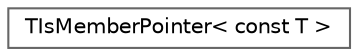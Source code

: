 digraph "Graphical Class Hierarchy"
{
 // INTERACTIVE_SVG=YES
 // LATEX_PDF_SIZE
  bgcolor="transparent";
  edge [fontname=Helvetica,fontsize=10,labelfontname=Helvetica,labelfontsize=10];
  node [fontname=Helvetica,fontsize=10,shape=box,height=0.2,width=0.4];
  rankdir="LR";
  Node0 [id="Node000000",label="TIsMemberPointer\< const T \>",height=0.2,width=0.4,color="grey40", fillcolor="white", style="filled",URL="$df/d26/structTIsMemberPointer_3_01const_01T_01_4.html",tooltip=" "];
}

